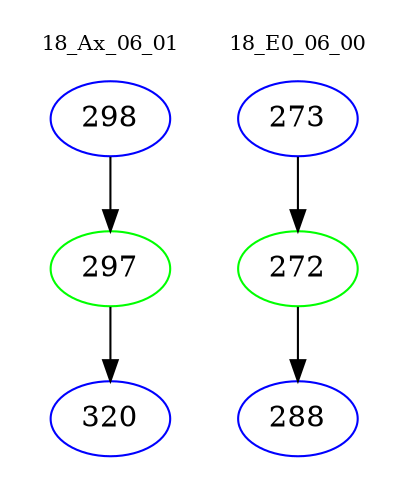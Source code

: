 digraph{
subgraph cluster_0 {
color = white
label = "18_Ax_06_01";
fontsize=10;
T0_298 [label="298", color="blue"]
T0_298 -> T0_297 [color="black"]
T0_297 [label="297", color="green"]
T0_297 -> T0_320 [color="black"]
T0_320 [label="320", color="blue"]
}
subgraph cluster_1 {
color = white
label = "18_E0_06_00";
fontsize=10;
T1_273 [label="273", color="blue"]
T1_273 -> T1_272 [color="black"]
T1_272 [label="272", color="green"]
T1_272 -> T1_288 [color="black"]
T1_288 [label="288", color="blue"]
}
}
